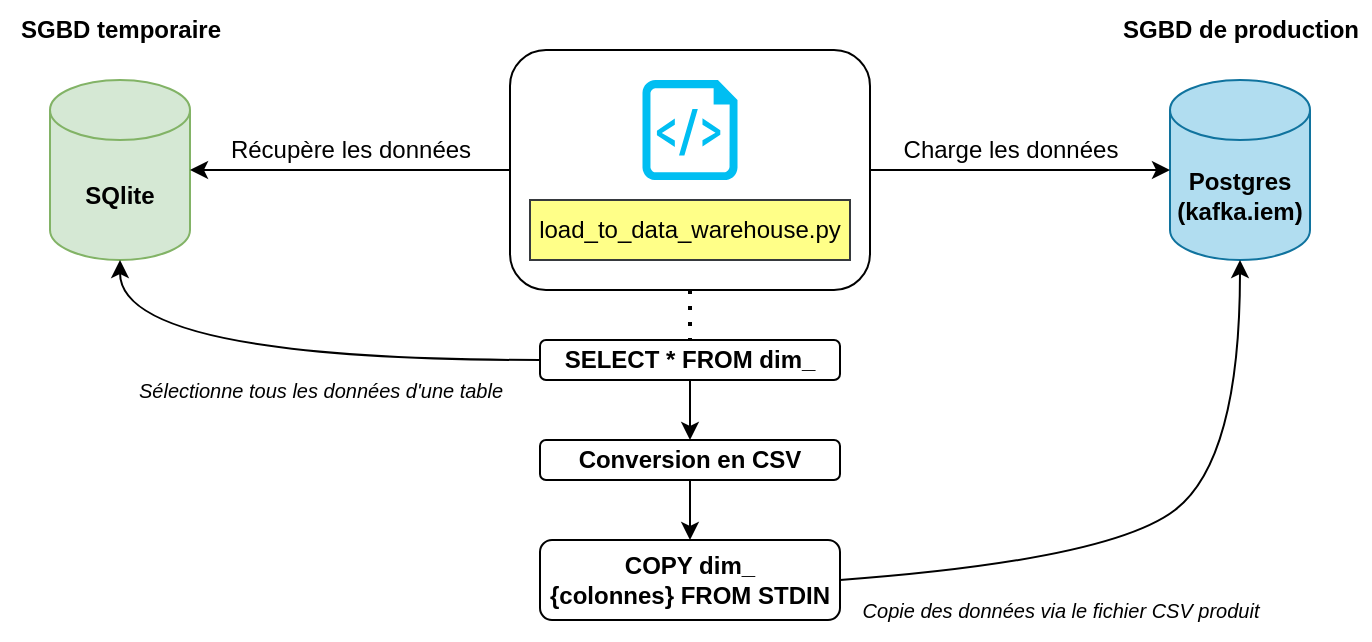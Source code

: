 <mxfile version="26.0.10">
  <diagram name="Page-1" id="Fo2QqRE___Rd5m6OL-YB">
    <mxGraphModel dx="1743" dy="737" grid="1" gridSize="10" guides="1" tooltips="1" connect="1" arrows="1" fold="1" page="0" pageScale="1" pageWidth="827" pageHeight="1169" math="0" shadow="0">
      <root>
        <mxCell id="0" />
        <mxCell id="1" parent="0" />
        <mxCell id="4yi0cTB4vKpuKsdqVqPU-46" value="" style="rounded=1;whiteSpace=wrap;html=1;" parent="1" vertex="1">
          <mxGeometry x="230" y="135" width="180" height="120" as="geometry" />
        </mxCell>
        <mxCell id="8vH7IqV108YNzyW_YLfB-1" value="SQlite" style="shape=cylinder3;whiteSpace=wrap;html=1;boundedLbl=1;backgroundOutline=1;size=15;fillColor=#d5e8d4;strokeColor=#82b366;fontStyle=1" parent="1" vertex="1">
          <mxGeometry y="150" width="70" height="90" as="geometry" />
        </mxCell>
        <mxCell id="8vH7IqV108YNzyW_YLfB-2" value="Postgres&lt;div&gt;(kafka.iem)&lt;/div&gt;" style="shape=cylinder3;whiteSpace=wrap;html=1;boundedLbl=1;backgroundOutline=1;size=15;fillColor=#b1ddf0;strokeColor=#10739e;fontStyle=1" parent="1" vertex="1">
          <mxGeometry x="560" y="150" width="70" height="90" as="geometry" />
        </mxCell>
        <mxCell id="4yi0cTB4vKpuKsdqVqPU-39" value="SGBD temporaire" style="text;html=1;align=center;verticalAlign=middle;resizable=0;points=[];autosize=1;strokeColor=none;fillColor=none;fontStyle=1" parent="1" vertex="1">
          <mxGeometry x="-25" y="110" width="120" height="30" as="geometry" />
        </mxCell>
        <mxCell id="4yi0cTB4vKpuKsdqVqPU-40" value="SGBD de production" style="text;html=1;align=center;verticalAlign=middle;resizable=0;points=[];autosize=1;strokeColor=none;fillColor=none;fontStyle=1" parent="1" vertex="1">
          <mxGeometry x="530" y="110" width="130" height="30" as="geometry" />
        </mxCell>
        <mxCell id="4yi0cTB4vKpuKsdqVqPU-42" value="" style="verticalLabelPosition=bottom;html=1;verticalAlign=top;align=center;strokeColor=none;fillColor=#00BEF2;shape=mxgraph.azure.script_file;pointerEvents=1;" parent="1" vertex="1">
          <mxGeometry x="296.25" y="150" width="47.5" height="50" as="geometry" />
        </mxCell>
        <mxCell id="4yi0cTB4vKpuKsdqVqPU-43" value="load_to_data_warehouse.py" style="rounded=0;whiteSpace=wrap;html=1;fillColor=#ffff88;strokeColor=#36393d;" parent="1" vertex="1">
          <mxGeometry x="240" y="210" width="160" height="30" as="geometry" />
        </mxCell>
        <mxCell id="4yi0cTB4vKpuKsdqVqPU-45" value="" style="endArrow=classic;html=1;rounded=0;entryX=1;entryY=0.5;entryDx=0;entryDy=0;entryPerimeter=0;exitX=0;exitY=0.5;exitDx=0;exitDy=0;" parent="1" source="4yi0cTB4vKpuKsdqVqPU-46" target="8vH7IqV108YNzyW_YLfB-1" edge="1">
          <mxGeometry width="50" height="50" relative="1" as="geometry">
            <mxPoint x="180" y="230" as="sourcePoint" />
            <mxPoint x="220" y="195" as="targetPoint" />
          </mxGeometry>
        </mxCell>
        <mxCell id="4yi0cTB4vKpuKsdqVqPU-47" value="" style="endArrow=classic;html=1;rounded=0;exitX=1;exitY=0.5;exitDx=0;exitDy=0;entryX=0;entryY=0.5;entryDx=0;entryDy=0;entryPerimeter=0;" parent="1" source="4yi0cTB4vKpuKsdqVqPU-46" target="8vH7IqV108YNzyW_YLfB-2" edge="1">
          <mxGeometry width="50" height="50" relative="1" as="geometry">
            <mxPoint x="80" y="205" as="sourcePoint" />
            <mxPoint x="240" y="205" as="targetPoint" />
          </mxGeometry>
        </mxCell>
        <mxCell id="4yi0cTB4vKpuKsdqVqPU-49" value="" style="endArrow=none;dashed=1;html=1;dashPattern=1 3;strokeWidth=2;rounded=0;exitX=0.5;exitY=1;exitDx=0;exitDy=0;entryX=0.5;entryY=0;entryDx=0;entryDy=0;" parent="1" source="4yi0cTB4vKpuKsdqVqPU-46" target="4yi0cTB4vKpuKsdqVqPU-55" edge="1">
          <mxGeometry width="50" height="50" relative="1" as="geometry">
            <mxPoint x="210" y="360" as="sourcePoint" />
            <mxPoint x="250" y="300" as="targetPoint" />
          </mxGeometry>
        </mxCell>
        <mxCell id="4yi0cTB4vKpuKsdqVqPU-55" value="SELECT * FROM dim_" style="rounded=1;whiteSpace=wrap;html=1;fontStyle=1" parent="1" vertex="1">
          <mxGeometry x="245" y="280" width="150" height="20" as="geometry" />
        </mxCell>
        <mxCell id="4yi0cTB4vKpuKsdqVqPU-57" value="" style="curved=1;endArrow=classic;html=1;rounded=0;exitX=0;exitY=0.5;exitDx=0;exitDy=0;entryX=0.5;entryY=1;entryDx=0;entryDy=0;entryPerimeter=0;" parent="1" source="4yi0cTB4vKpuKsdqVqPU-55" target="8vH7IqV108YNzyW_YLfB-1" edge="1">
          <mxGeometry width="50" height="50" relative="1" as="geometry">
            <mxPoint x="-30" y="370" as="sourcePoint" />
            <mxPoint x="20" y="320" as="targetPoint" />
            <Array as="points">
              <mxPoint x="35" y="290" />
            </Array>
          </mxGeometry>
        </mxCell>
        <mxCell id="4yi0cTB4vKpuKsdqVqPU-59" value="Conversion en CSV" style="rounded=1;whiteSpace=wrap;html=1;fontStyle=1" parent="1" vertex="1">
          <mxGeometry x="245" y="330" width="150" height="20" as="geometry" />
        </mxCell>
        <mxCell id="4yi0cTB4vKpuKsdqVqPU-60" value="Récupère les données" style="text;html=1;align=center;verticalAlign=middle;resizable=0;points=[];autosize=1;strokeColor=none;fillColor=none;" parent="1" vertex="1">
          <mxGeometry x="80" y="170" width="140" height="30" as="geometry" />
        </mxCell>
        <mxCell id="4yi0cTB4vKpuKsdqVqPU-61" value="Charge les données" style="text;html=1;align=center;verticalAlign=middle;resizable=0;points=[];autosize=1;strokeColor=none;fillColor=none;" parent="1" vertex="1">
          <mxGeometry x="415" y="170" width="130" height="30" as="geometry" />
        </mxCell>
        <mxCell id="4yi0cTB4vKpuKsdqVqPU-62" value="" style="endArrow=classic;html=1;rounded=0;entryX=0.5;entryY=0;entryDx=0;entryDy=0;exitX=0.5;exitY=1;exitDx=0;exitDy=0;" parent="1" source="4yi0cTB4vKpuKsdqVqPU-55" target="4yi0cTB4vKpuKsdqVqPU-59" edge="1">
          <mxGeometry width="50" height="50" relative="1" as="geometry">
            <mxPoint x="60" y="370" as="sourcePoint" />
            <mxPoint x="110" y="320" as="targetPoint" />
            <Array as="points">
              <mxPoint x="320" y="310" />
            </Array>
          </mxGeometry>
        </mxCell>
        <mxCell id="4yi0cTB4vKpuKsdqVqPU-63" value="COPY dim_ {colonnes}&amp;nbsp;FROM STDIN" style="rounded=1;whiteSpace=wrap;html=1;fontStyle=1" parent="1" vertex="1">
          <mxGeometry x="245" y="380" width="150" height="40" as="geometry" />
        </mxCell>
        <mxCell id="4yi0cTB4vKpuKsdqVqPU-65" value="" style="endArrow=classic;html=1;rounded=0;entryX=0.5;entryY=0;entryDx=0;entryDy=0;exitX=0.5;exitY=1;exitDx=0;exitDy=0;" parent="1" source="4yi0cTB4vKpuKsdqVqPU-59" target="4yi0cTB4vKpuKsdqVqPU-63" edge="1">
          <mxGeometry width="50" height="50" relative="1" as="geometry">
            <mxPoint x="200" y="380" as="sourcePoint" />
            <mxPoint x="250" y="330" as="targetPoint" />
          </mxGeometry>
        </mxCell>
        <mxCell id="4yi0cTB4vKpuKsdqVqPU-66" value="" style="curved=1;endArrow=classic;html=1;rounded=0;entryX=0.5;entryY=1;entryDx=0;entryDy=0;entryPerimeter=0;exitX=1;exitY=0.5;exitDx=0;exitDy=0;" parent="1" source="4yi0cTB4vKpuKsdqVqPU-63" target="8vH7IqV108YNzyW_YLfB-2" edge="1">
          <mxGeometry width="50" height="50" relative="1" as="geometry">
            <mxPoint x="510" y="370" as="sourcePoint" />
            <mxPoint x="560" y="320" as="targetPoint" />
            <Array as="points">
              <mxPoint x="530" y="390" />
              <mxPoint x="595" y="340" />
            </Array>
          </mxGeometry>
        </mxCell>
        <mxCell id="4yi0cTB4vKpuKsdqVqPU-67" value="&lt;i&gt;Sélectionne tous les données d&#39;une table&lt;/i&gt;" style="text;html=1;align=center;verticalAlign=middle;resizable=0;points=[];autosize=1;strokeColor=none;fillColor=none;fontSize=10;" parent="1" vertex="1">
          <mxGeometry x="30" y="290" width="210" height="30" as="geometry" />
        </mxCell>
        <mxCell id="4yi0cTB4vKpuKsdqVqPU-68" value="&lt;i&gt;Copie des données via le fichier CSV produit&lt;/i&gt;" style="text;html=1;align=center;verticalAlign=middle;resizable=0;points=[];autosize=1;strokeColor=none;fillColor=none;fontSize=10;" parent="1" vertex="1">
          <mxGeometry x="395" y="400" width="220" height="30" as="geometry" />
        </mxCell>
      </root>
    </mxGraphModel>
  </diagram>
</mxfile>
